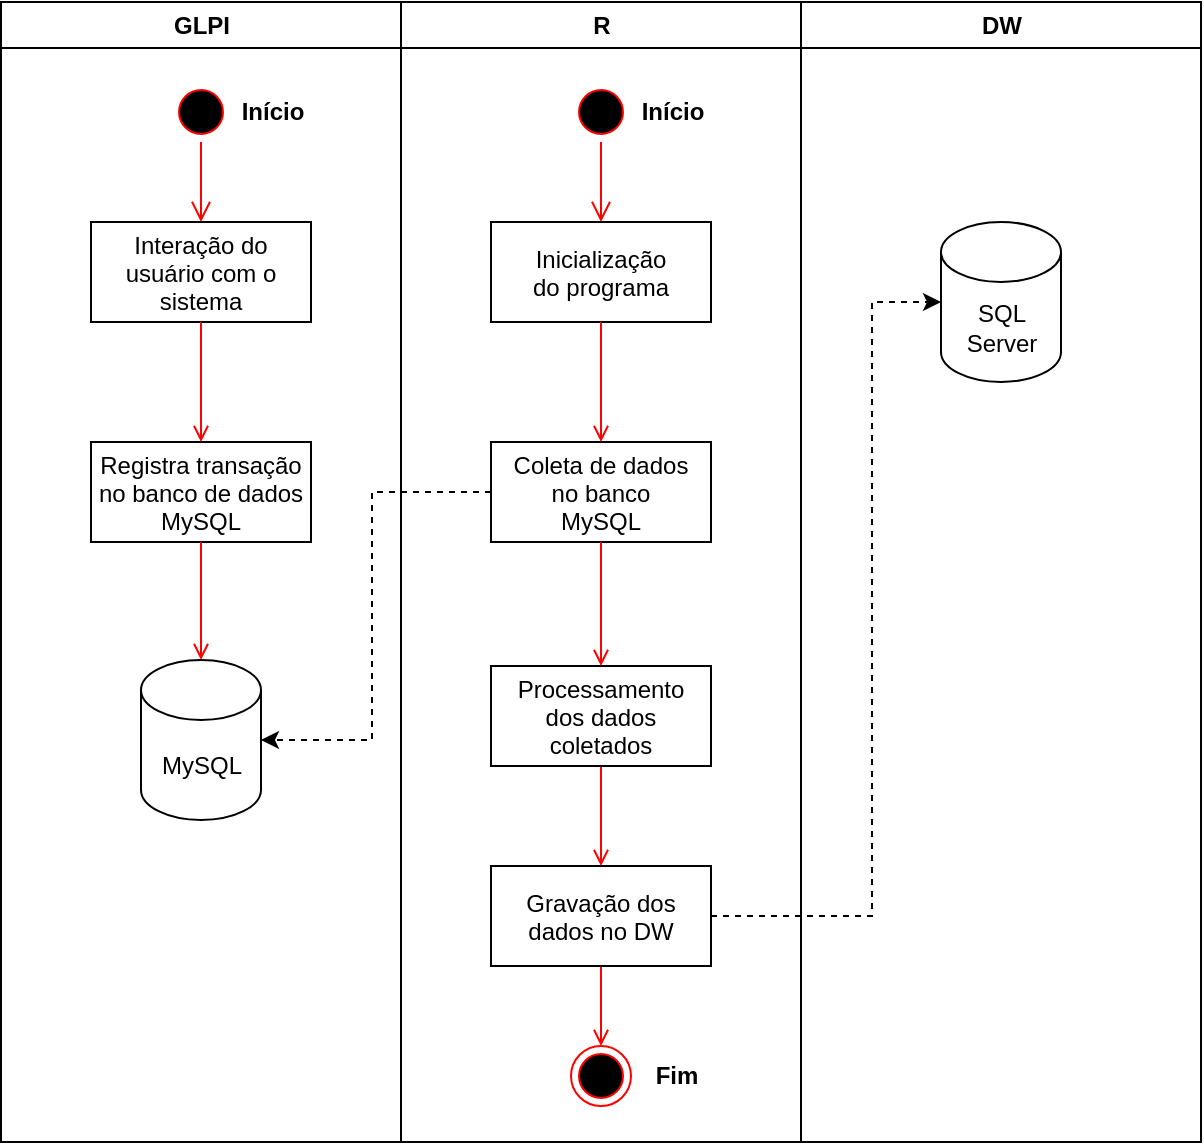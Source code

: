 <mxfile version="21.2.1" type="device">
  <diagram name="Page-1" id="e7e014a7-5840-1c2e-5031-d8a46d1fe8dd">
    <mxGraphModel dx="1235" dy="684" grid="1" gridSize="10" guides="1" tooltips="1" connect="1" arrows="1" fold="1" page="1" pageScale="1" pageWidth="1169" pageHeight="826" background="none" math="0" shadow="0">
      <root>
        <mxCell id="0" />
        <mxCell id="1" parent="0" />
        <mxCell id="2" value="GLPI" style="swimlane;whiteSpace=wrap" parent="1" vertex="1">
          <mxGeometry x="164.5" y="128" width="200" height="570" as="geometry" />
        </mxCell>
        <mxCell id="5" value="" style="ellipse;shape=startState;fillColor=#000000;strokeColor=#ff0000;" parent="2" vertex="1">
          <mxGeometry x="85" y="40" width="30" height="30" as="geometry" />
        </mxCell>
        <mxCell id="6" value="" style="edgeStyle=elbowEdgeStyle;elbow=horizontal;verticalAlign=bottom;endArrow=open;endSize=8;strokeColor=#FF0000;endFill=1;rounded=0" parent="2" source="5" target="7" edge="1">
          <mxGeometry x="100" y="40" as="geometry">
            <mxPoint x="115" y="110" as="targetPoint" />
          </mxGeometry>
        </mxCell>
        <mxCell id="7" value="Interação do&#xa;usuário com o&#xa;sistema" style="" parent="2" vertex="1">
          <mxGeometry x="45" y="110" width="110" height="50" as="geometry" />
        </mxCell>
        <mxCell id="8" value="Registra transação&#xa;no banco de dados&#xa;MySQL" style="" parent="2" vertex="1">
          <mxGeometry x="45" y="220" width="110" height="50" as="geometry" />
        </mxCell>
        <mxCell id="9" value="" style="endArrow=open;strokeColor=#FF0000;endFill=1;rounded=0" parent="2" source="7" target="8" edge="1">
          <mxGeometry relative="1" as="geometry" />
        </mxCell>
        <mxCell id="11" value="" style="endArrow=open;strokeColor=#FF0000;endFill=1;rounded=0;entryX=0.5;entryY=0;entryDx=0;entryDy=0;entryPerimeter=0;" parent="2" source="8" target="x9X8bxCbDvN7ob2jYkWM-41" edge="1">
          <mxGeometry relative="1" as="geometry">
            <mxPoint x="115" y="325" as="targetPoint" />
          </mxGeometry>
        </mxCell>
        <mxCell id="x9X8bxCbDvN7ob2jYkWM-41" value="MySQL" style="shape=cylinder3;whiteSpace=wrap;html=1;boundedLbl=1;backgroundOutline=1;size=15;" parent="2" vertex="1">
          <mxGeometry x="70" y="329" width="60" height="80" as="geometry" />
        </mxCell>
        <mxCell id="HdGgB7p186vHnKigQQY4-22" value="Início" style="text;align=center;fontStyle=1;verticalAlign=middle;spacingLeft=3;spacingRight=3;strokeColor=none;rotatable=0;points=[[0,0.5],[1,0.5]];portConstraint=eastwest;html=1;" vertex="1" parent="2">
          <mxGeometry x="95.5" y="42" width="80" height="26" as="geometry" />
        </mxCell>
        <mxCell id="3" value="R" style="swimlane;whiteSpace=wrap" parent="1" vertex="1">
          <mxGeometry x="364.5" y="128" width="200" height="570" as="geometry" />
        </mxCell>
        <mxCell id="13" value="" style="ellipse;shape=startState;fillColor=#000000;strokeColor=#ff0000;" parent="3" vertex="1">
          <mxGeometry x="85" y="40" width="30" height="30" as="geometry" />
        </mxCell>
        <mxCell id="14" value="" style="edgeStyle=elbowEdgeStyle;elbow=horizontal;verticalAlign=bottom;endArrow=open;endSize=8;strokeColor=#FF0000;endFill=1;rounded=0" parent="3" source="13" target="15" edge="1">
          <mxGeometry x="40" y="20" as="geometry">
            <mxPoint x="55" y="90" as="targetPoint" />
          </mxGeometry>
        </mxCell>
        <mxCell id="15" value="Inicialização&#xa;do programa" style="" parent="3" vertex="1">
          <mxGeometry x="45" y="110" width="110" height="50" as="geometry" />
        </mxCell>
        <mxCell id="16" value="Coleta de dados&#xa;no banco&#xa;MySQL" style="" parent="3" vertex="1">
          <mxGeometry x="45" y="220" width="110" height="50" as="geometry" />
        </mxCell>
        <mxCell id="17" value="" style="endArrow=open;strokeColor=#FF0000;endFill=1;rounded=0" parent="3" source="15" target="16" edge="1">
          <mxGeometry relative="1" as="geometry" />
        </mxCell>
        <mxCell id="HdGgB7p186vHnKigQQY4-21" value="" style="edgeStyle=orthogonalEdgeStyle;rounded=0;orthogonalLoop=1;jettySize=auto;html=1;endArrow=open;strokeColor=#FF0000;endFill=1;" edge="1" parent="3" source="18" target="HdGgB7p186vHnKigQQY4-20">
          <mxGeometry relative="1" as="geometry" />
        </mxCell>
        <mxCell id="18" value="Gravação dos&#xa;dados no DW" style="" parent="3" vertex="1">
          <mxGeometry x="45" y="432" width="110" height="50" as="geometry" />
        </mxCell>
        <mxCell id="x9X8bxCbDvN7ob2jYkWM-48" style="edgeStyle=orthogonalEdgeStyle;rounded=0;orthogonalLoop=1;jettySize=auto;html=1;exitX=0.5;exitY=1;exitDx=0;exitDy=0;entryX=0.5;entryY=0;entryDx=0;entryDy=0;endArrow=open;strokeColor=#FF0000;endFill=1;" parent="3" source="x9X8bxCbDvN7ob2jYkWM-43" target="18" edge="1">
          <mxGeometry relative="1" as="geometry" />
        </mxCell>
        <mxCell id="x9X8bxCbDvN7ob2jYkWM-43" value="Processamento&#xa;dos dados&#xa;coletados" style="" parent="3" vertex="1">
          <mxGeometry x="45" y="332" width="110" height="50" as="geometry" />
        </mxCell>
        <mxCell id="x9X8bxCbDvN7ob2jYkWM-46" value="" style="endArrow=open;strokeColor=#FF0000;endFill=1;rounded=0;exitX=0.5;exitY=1;exitDx=0;exitDy=0;entryX=0.5;entryY=0;entryDx=0;entryDy=0;" parent="3" source="16" target="x9X8bxCbDvN7ob2jYkWM-43" edge="1">
          <mxGeometry relative="1" as="geometry">
            <mxPoint x="-40" y="409" as="sourcePoint" />
            <mxPoint x="-40" y="412" as="targetPoint" />
          </mxGeometry>
        </mxCell>
        <mxCell id="HdGgB7p186vHnKigQQY4-20" value="" style="ellipse;html=1;shape=endState;fillColor=#000000;strokeColor=#ff0000;" vertex="1" parent="3">
          <mxGeometry x="85" y="522" width="30" height="30" as="geometry" />
        </mxCell>
        <mxCell id="HdGgB7p186vHnKigQQY4-23" value="Início" style="text;align=center;fontStyle=1;verticalAlign=middle;spacingLeft=3;spacingRight=3;strokeColor=none;rotatable=0;points=[[0,0.5],[1,0.5]];portConstraint=eastwest;html=1;" vertex="1" parent="3">
          <mxGeometry x="95.5" y="42" width="80" height="26" as="geometry" />
        </mxCell>
        <mxCell id="HdGgB7p186vHnKigQQY4-24" value="Fim" style="text;align=center;fontStyle=1;verticalAlign=middle;spacingLeft=3;spacingRight=3;strokeColor=none;rotatable=0;points=[[0,0.5],[1,0.5]];portConstraint=eastwest;html=1;" vertex="1" parent="3">
          <mxGeometry x="105.5" y="524" width="64.5" height="26" as="geometry" />
        </mxCell>
        <mxCell id="4" value="DW" style="swimlane;whiteSpace=wrap" parent="1" vertex="1">
          <mxGeometry x="564.5" y="128" width="200" height="570" as="geometry" />
        </mxCell>
        <mxCell id="x9X8bxCbDvN7ob2jYkWM-42" value="SQL Server" style="shape=cylinder3;whiteSpace=wrap;html=1;boundedLbl=1;backgroundOutline=1;size=15;" parent="4" vertex="1">
          <mxGeometry x="70" y="110" width="60" height="80" as="geometry" />
        </mxCell>
        <mxCell id="19" value="" style="endArrow=classic;strokeColor=default;endFill=1;rounded=0;entryX=1;entryY=0.5;entryDx=0;entryDy=0;entryPerimeter=0;dashed=1;strokeWidth=1;" parent="1" source="16" target="x9X8bxCbDvN7ob2jYkWM-41" edge="1">
          <mxGeometry relative="1" as="geometry">
            <Array as="points">
              <mxPoint x="350" y="373" />
              <mxPoint x="350" y="440" />
              <mxPoint x="350" y="497" />
            </Array>
          </mxGeometry>
        </mxCell>
        <mxCell id="x9X8bxCbDvN7ob2jYkWM-49" style="edgeStyle=orthogonalEdgeStyle;rounded=0;orthogonalLoop=1;jettySize=auto;html=1;entryX=0;entryY=0.5;entryDx=0;entryDy=0;entryPerimeter=0;endArrow=classic;strokeColor=default;endFill=1;dashed=1;" parent="1" source="18" target="x9X8bxCbDvN7ob2jYkWM-42" edge="1">
          <mxGeometry relative="1" as="geometry">
            <Array as="points">
              <mxPoint x="600" y="585" />
              <mxPoint x="600" y="278" />
            </Array>
          </mxGeometry>
        </mxCell>
      </root>
    </mxGraphModel>
  </diagram>
</mxfile>
